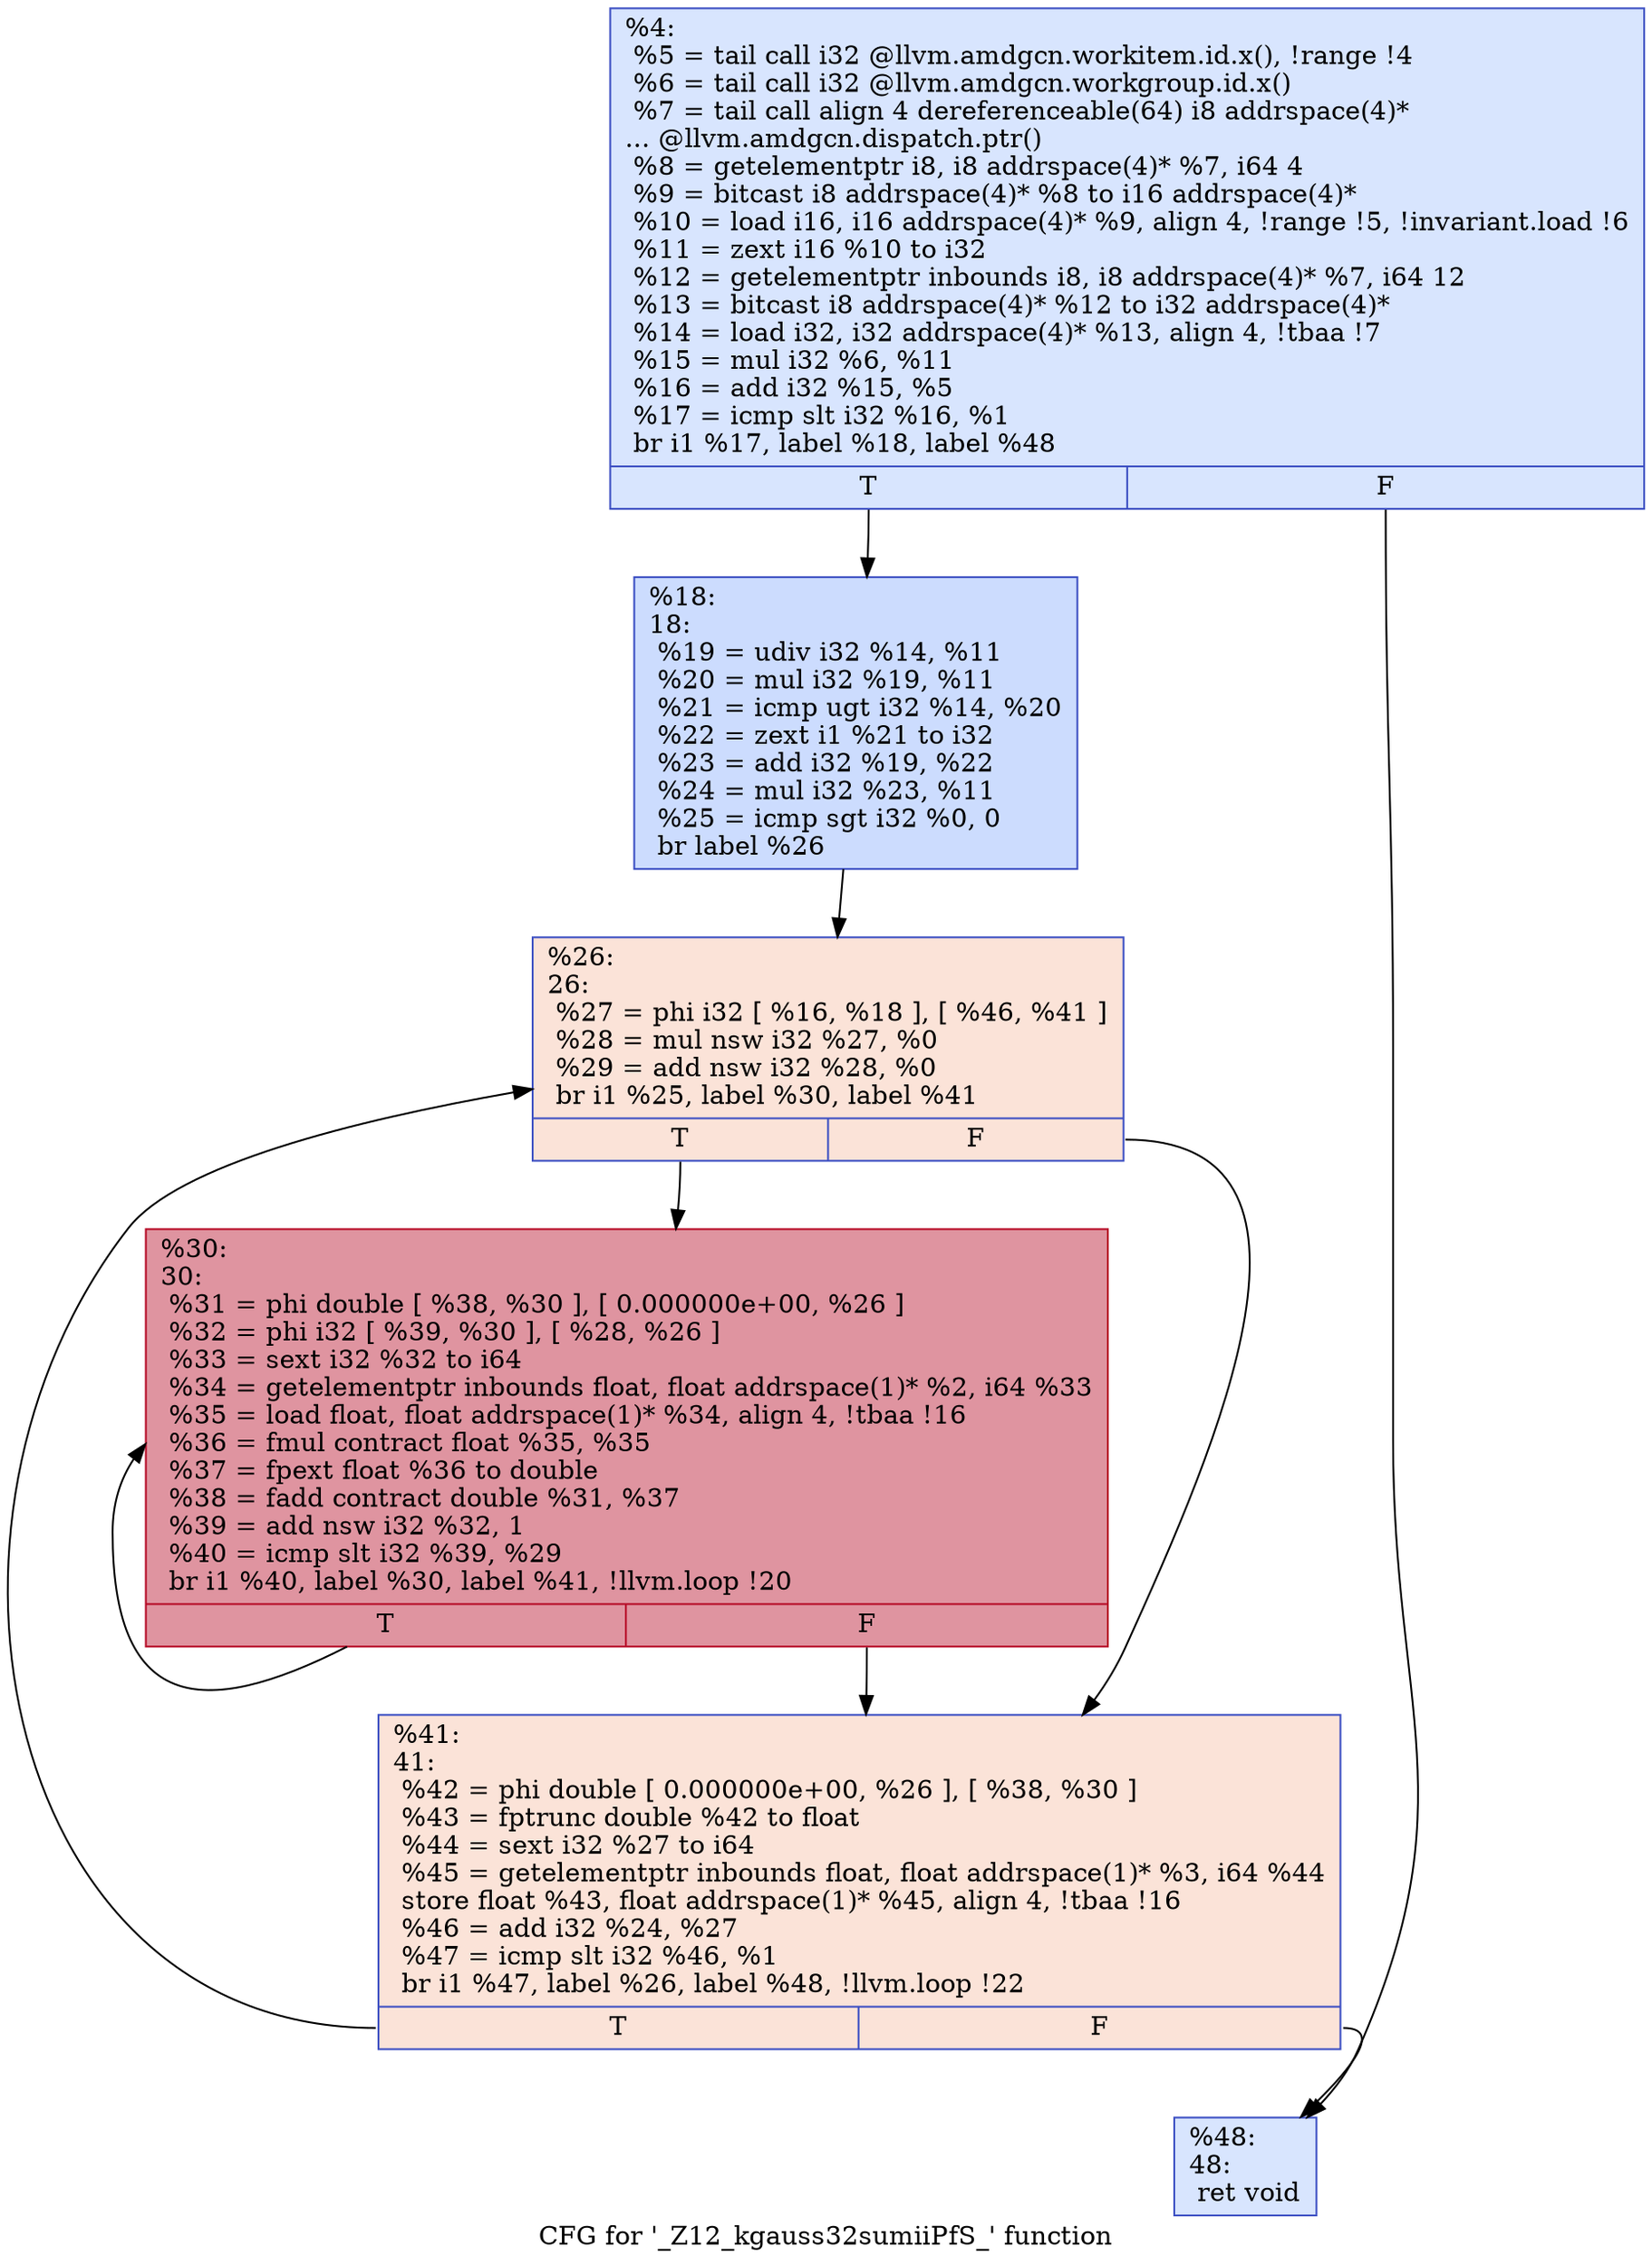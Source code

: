 digraph "CFG for '_Z12_kgauss32sumiiPfS_' function" {
	label="CFG for '_Z12_kgauss32sumiiPfS_' function";

	Node0x5152720 [shape=record,color="#3d50c3ff", style=filled, fillcolor="#a7c5fe70",label="{%4:\l  %5 = tail call i32 @llvm.amdgcn.workitem.id.x(), !range !4\l  %6 = tail call i32 @llvm.amdgcn.workgroup.id.x()\l  %7 = tail call align 4 dereferenceable(64) i8 addrspace(4)*\l... @llvm.amdgcn.dispatch.ptr()\l  %8 = getelementptr i8, i8 addrspace(4)* %7, i64 4\l  %9 = bitcast i8 addrspace(4)* %8 to i16 addrspace(4)*\l  %10 = load i16, i16 addrspace(4)* %9, align 4, !range !5, !invariant.load !6\l  %11 = zext i16 %10 to i32\l  %12 = getelementptr inbounds i8, i8 addrspace(4)* %7, i64 12\l  %13 = bitcast i8 addrspace(4)* %12 to i32 addrspace(4)*\l  %14 = load i32, i32 addrspace(4)* %13, align 4, !tbaa !7\l  %15 = mul i32 %6, %11\l  %16 = add i32 %15, %5\l  %17 = icmp slt i32 %16, %1\l  br i1 %17, label %18, label %48\l|{<s0>T|<s1>F}}"];
	Node0x5152720:s0 -> Node0x5152770;
	Node0x5152720:s1 -> Node0x5154a20;
	Node0x5152770 [shape=record,color="#3d50c3ff", style=filled, fillcolor="#8caffe70",label="{%18:\l18:                                               \l  %19 = udiv i32 %14, %11\l  %20 = mul i32 %19, %11\l  %21 = icmp ugt i32 %14, %20\l  %22 = zext i1 %21 to i32\l  %23 = add i32 %19, %22\l  %24 = mul i32 %23, %11\l  %25 = icmp sgt i32 %0, 0\l  br label %26\l}"];
	Node0x5152770 -> Node0x5154f30;
	Node0x5154f30 [shape=record,color="#3d50c3ff", style=filled, fillcolor="#f6bfa670",label="{%26:\l26:                                               \l  %27 = phi i32 [ %16, %18 ], [ %46, %41 ]\l  %28 = mul nsw i32 %27, %0\l  %29 = add nsw i32 %28, %0\l  br i1 %25, label %30, label %41\l|{<s0>T|<s1>F}}"];
	Node0x5154f30:s0 -> Node0x5155280;
	Node0x5154f30:s1 -> Node0x5155020;
	Node0x5155280 [shape=record,color="#b70d28ff", style=filled, fillcolor="#b70d2870",label="{%30:\l30:                                               \l  %31 = phi double [ %38, %30 ], [ 0.000000e+00, %26 ]\l  %32 = phi i32 [ %39, %30 ], [ %28, %26 ]\l  %33 = sext i32 %32 to i64\l  %34 = getelementptr inbounds float, float addrspace(1)* %2, i64 %33\l  %35 = load float, float addrspace(1)* %34, align 4, !tbaa !16\l  %36 = fmul contract float %35, %35\l  %37 = fpext float %36 to double\l  %38 = fadd contract double %31, %37\l  %39 = add nsw i32 %32, 1\l  %40 = icmp slt i32 %39, %29\l  br i1 %40, label %30, label %41, !llvm.loop !20\l|{<s0>T|<s1>F}}"];
	Node0x5155280:s0 -> Node0x5155280;
	Node0x5155280:s1 -> Node0x5155020;
	Node0x5155020 [shape=record,color="#3d50c3ff", style=filled, fillcolor="#f6bfa670",label="{%41:\l41:                                               \l  %42 = phi double [ 0.000000e+00, %26 ], [ %38, %30 ]\l  %43 = fptrunc double %42 to float\l  %44 = sext i32 %27 to i64\l  %45 = getelementptr inbounds float, float addrspace(1)* %3, i64 %44\l  store float %43, float addrspace(1)* %45, align 4, !tbaa !16\l  %46 = add i32 %24, %27\l  %47 = icmp slt i32 %46, %1\l  br i1 %47, label %26, label %48, !llvm.loop !22\l|{<s0>T|<s1>F}}"];
	Node0x5155020:s0 -> Node0x5154f30;
	Node0x5155020:s1 -> Node0x5154a20;
	Node0x5154a20 [shape=record,color="#3d50c3ff", style=filled, fillcolor="#a7c5fe70",label="{%48:\l48:                                               \l  ret void\l}"];
}
